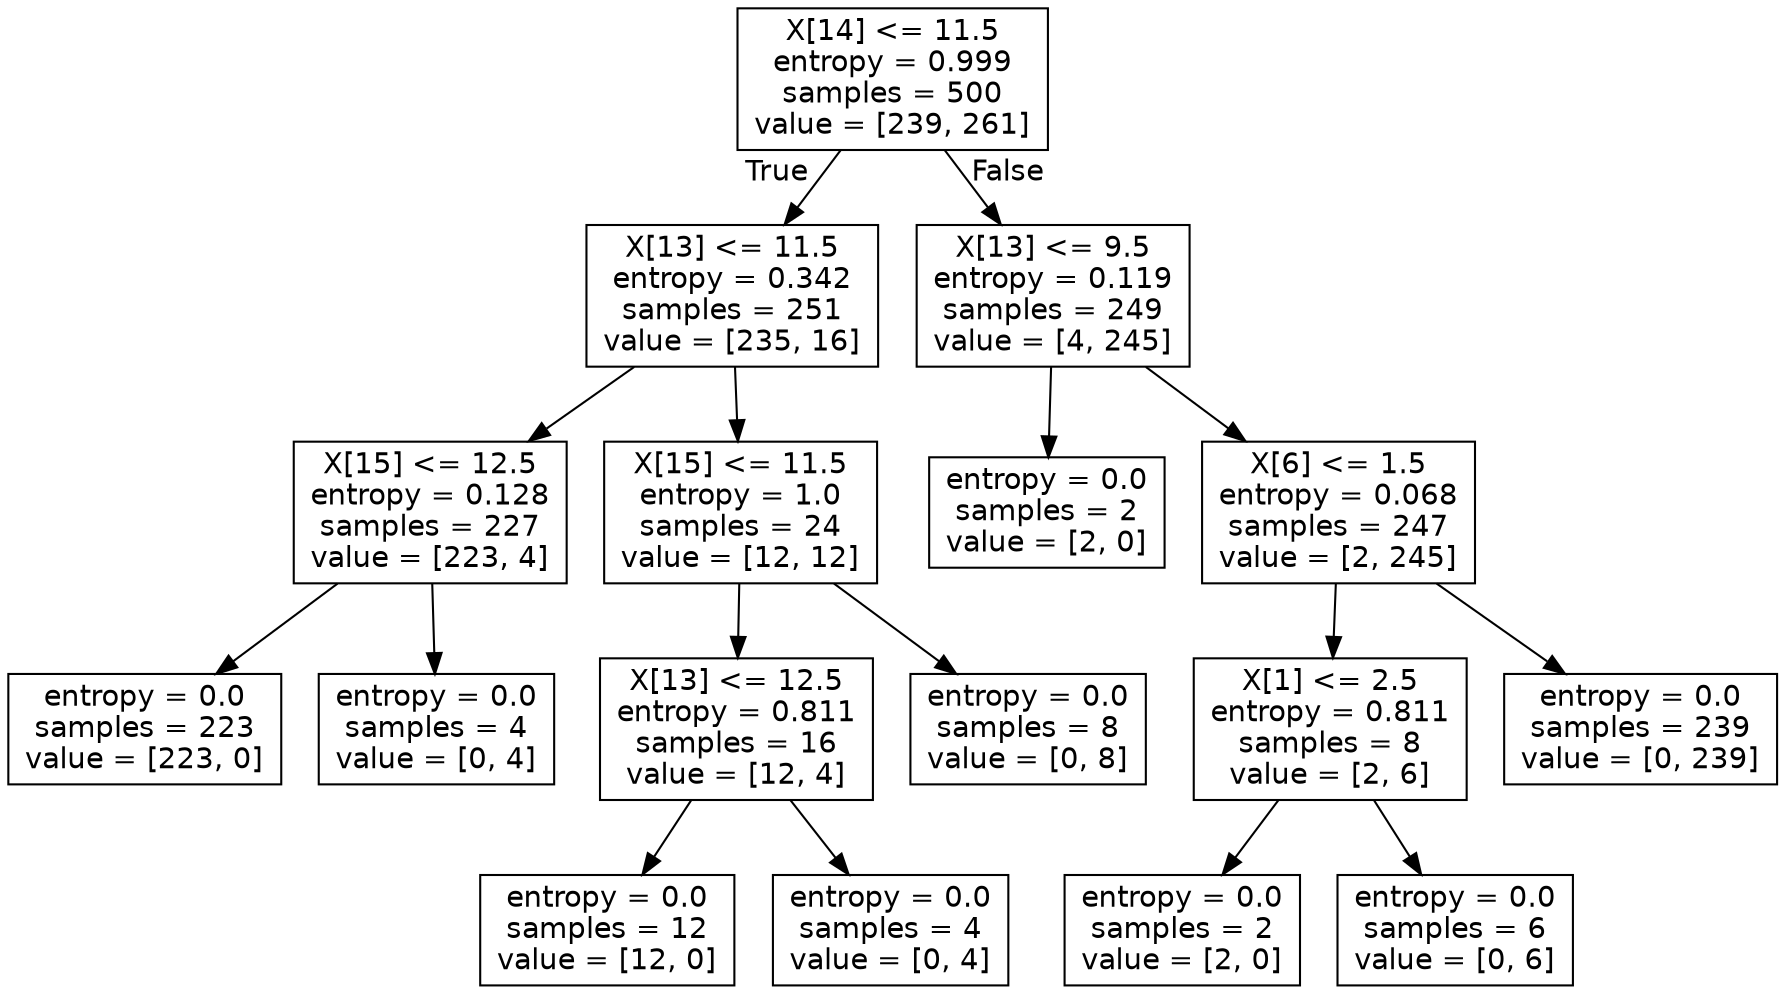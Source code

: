 digraph Tree {
node [shape=box, fontname="helvetica"] ;
edge [fontname="helvetica"] ;
0 [label="X[14] <= 11.5\nentropy = 0.999\nsamples = 500\nvalue = [239, 261]"] ;
1 [label="X[13] <= 11.5\nentropy = 0.342\nsamples = 251\nvalue = [235, 16]"] ;
0 -> 1 [labeldistance=2.5, labelangle=45, headlabel="True"] ;
2 [label="X[15] <= 12.5\nentropy = 0.128\nsamples = 227\nvalue = [223, 4]"] ;
1 -> 2 ;
3 [label="entropy = 0.0\nsamples = 223\nvalue = [223, 0]"] ;
2 -> 3 ;
4 [label="entropy = 0.0\nsamples = 4\nvalue = [0, 4]"] ;
2 -> 4 ;
5 [label="X[15] <= 11.5\nentropy = 1.0\nsamples = 24\nvalue = [12, 12]"] ;
1 -> 5 ;
6 [label="X[13] <= 12.5\nentropy = 0.811\nsamples = 16\nvalue = [12, 4]"] ;
5 -> 6 ;
7 [label="entropy = 0.0\nsamples = 12\nvalue = [12, 0]"] ;
6 -> 7 ;
8 [label="entropy = 0.0\nsamples = 4\nvalue = [0, 4]"] ;
6 -> 8 ;
9 [label="entropy = 0.0\nsamples = 8\nvalue = [0, 8]"] ;
5 -> 9 ;
10 [label="X[13] <= 9.5\nentropy = 0.119\nsamples = 249\nvalue = [4, 245]"] ;
0 -> 10 [labeldistance=2.5, labelangle=-45, headlabel="False"] ;
11 [label="entropy = 0.0\nsamples = 2\nvalue = [2, 0]"] ;
10 -> 11 ;
12 [label="X[6] <= 1.5\nentropy = 0.068\nsamples = 247\nvalue = [2, 245]"] ;
10 -> 12 ;
13 [label="X[1] <= 2.5\nentropy = 0.811\nsamples = 8\nvalue = [2, 6]"] ;
12 -> 13 ;
14 [label="entropy = 0.0\nsamples = 2\nvalue = [2, 0]"] ;
13 -> 14 ;
15 [label="entropy = 0.0\nsamples = 6\nvalue = [0, 6]"] ;
13 -> 15 ;
16 [label="entropy = 0.0\nsamples = 239\nvalue = [0, 239]"] ;
12 -> 16 ;
}